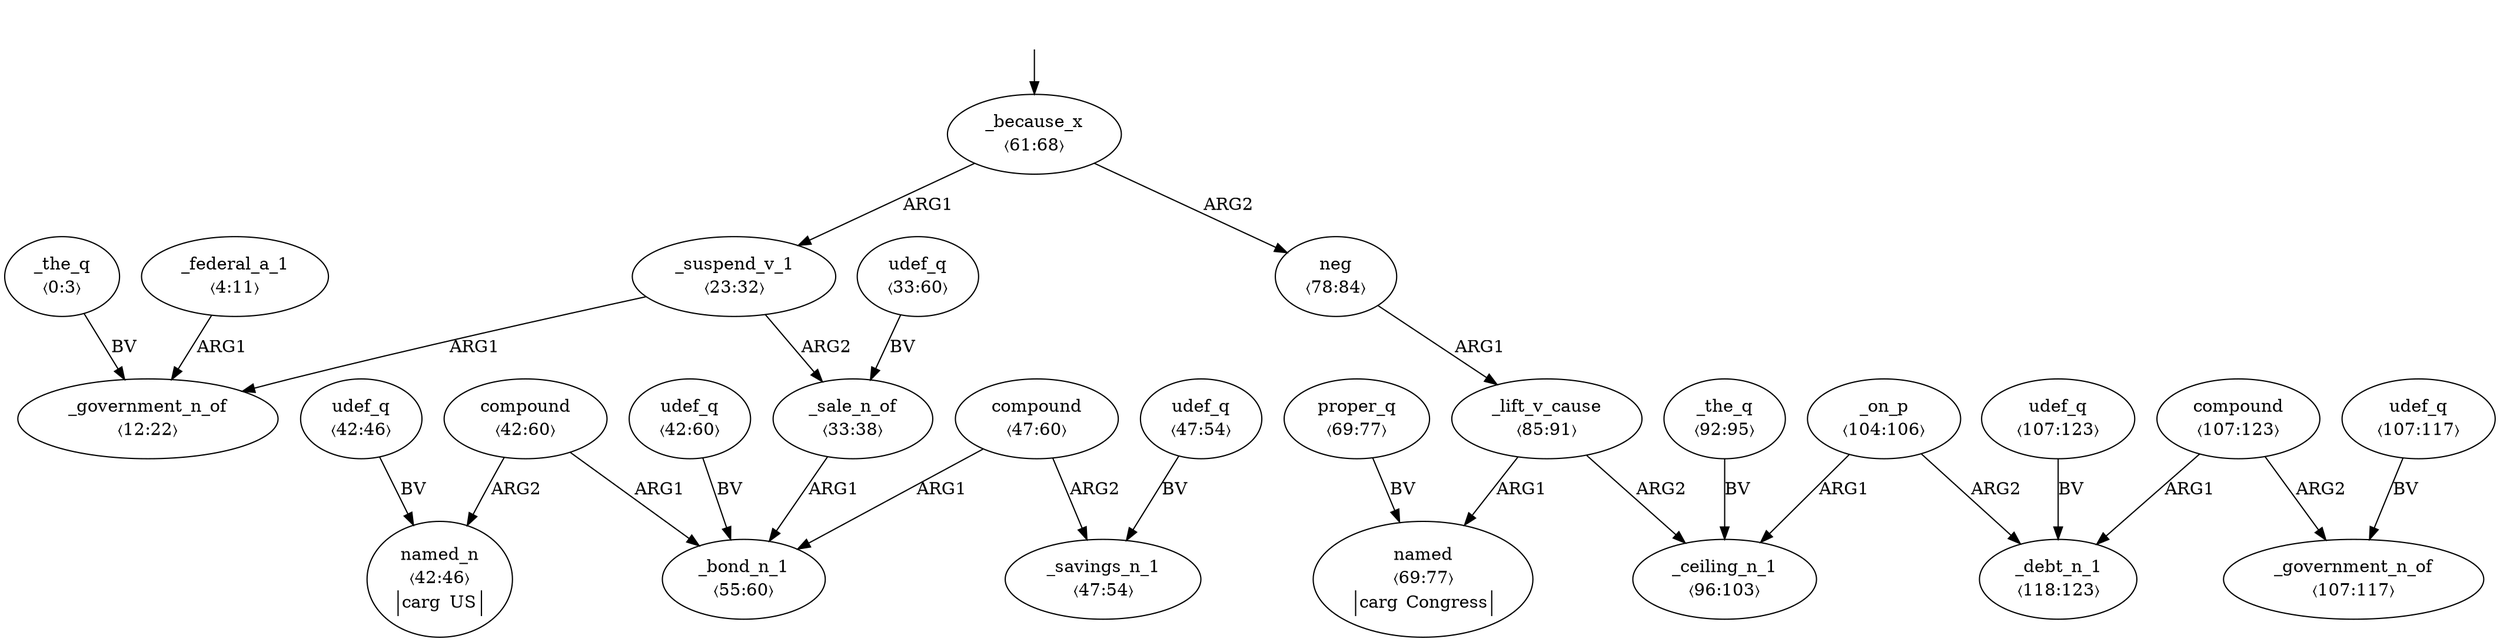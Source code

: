 digraph "20008001" {
  top [ style=invis ];
  top -> 14;
  0 [ label=<<table align="center" border="0" cellspacing="0"><tr><td colspan="2">_the_q</td></tr><tr><td colspan="2">〈0:3〉</td></tr></table>> ];
  1 [ label=<<table align="center" border="0" cellspacing="0"><tr><td colspan="2">_federal_a_1</td></tr><tr><td colspan="2">〈4:11〉</td></tr></table>> ];
  2 [ label=<<table align="center" border="0" cellspacing="0"><tr><td colspan="2">_government_n_of</td></tr><tr><td colspan="2">〈12:22〉</td></tr></table>> ];
  3 [ label=<<table align="center" border="0" cellspacing="0"><tr><td colspan="2">_suspend_v_1</td></tr><tr><td colspan="2">〈23:32〉</td></tr></table>> ];
  4 [ label=<<table align="center" border="0" cellspacing="0"><tr><td colspan="2">udef_q</td></tr><tr><td colspan="2">〈33:60〉</td></tr></table>> ];
  5 [ label=<<table align="center" border="0" cellspacing="0"><tr><td colspan="2">_sale_n_of</td></tr><tr><td colspan="2">〈33:38〉</td></tr></table>> ];
  6 [ label=<<table align="center" border="0" cellspacing="0"><tr><td colspan="2">udef_q</td></tr><tr><td colspan="2">〈42:60〉</td></tr></table>> ];
  7 [ label=<<table align="center" border="0" cellspacing="0"><tr><td colspan="2">compound</td></tr><tr><td colspan="2">〈42:60〉</td></tr></table>> ];
  8 [ label=<<table align="center" border="0" cellspacing="0"><tr><td colspan="2">udef_q</td></tr><tr><td colspan="2">〈42:46〉</td></tr></table>> ];
  9 [ label=<<table align="center" border="0" cellspacing="0"><tr><td colspan="2">named_n</td></tr><tr><td colspan="2">〈42:46〉</td></tr><tr><td sides="l" border="1" align="left">carg</td><td sides="r" border="1" align="left">US</td></tr></table>> ];
  10 [ label=<<table align="center" border="0" cellspacing="0"><tr><td colspan="2">compound</td></tr><tr><td colspan="2">〈47:60〉</td></tr></table>> ];
  11 [ label=<<table align="center" border="0" cellspacing="0"><tr><td colspan="2">udef_q</td></tr><tr><td colspan="2">〈47:54〉</td></tr></table>> ];
  12 [ label=<<table align="center" border="0" cellspacing="0"><tr><td colspan="2">_savings_n_1</td></tr><tr><td colspan="2">〈47:54〉</td></tr></table>> ];
  13 [ label=<<table align="center" border="0" cellspacing="0"><tr><td colspan="2">_bond_n_1</td></tr><tr><td colspan="2">〈55:60〉</td></tr></table>> ];
  14 [ label=<<table align="center" border="0" cellspacing="0"><tr><td colspan="2">_because_x</td></tr><tr><td colspan="2">〈61:68〉</td></tr></table>> ];
  15 [ label=<<table align="center" border="0" cellspacing="0"><tr><td colspan="2">proper_q</td></tr><tr><td colspan="2">〈69:77〉</td></tr></table>> ];
  16 [ label=<<table align="center" border="0" cellspacing="0"><tr><td colspan="2">named</td></tr><tr><td colspan="2">〈69:77〉</td></tr><tr><td sides="l" border="1" align="left">carg</td><td sides="r" border="1" align="left">Congress</td></tr></table>> ];
  17 [ label=<<table align="center" border="0" cellspacing="0"><tr><td colspan="2">neg</td></tr><tr><td colspan="2">〈78:84〉</td></tr></table>> ];
  18 [ label=<<table align="center" border="0" cellspacing="0"><tr><td colspan="2">_lift_v_cause</td></tr><tr><td colspan="2">〈85:91〉</td></tr></table>> ];
  19 [ label=<<table align="center" border="0" cellspacing="0"><tr><td colspan="2">_the_q</td></tr><tr><td colspan="2">〈92:95〉</td></tr></table>> ];
  20 [ label=<<table align="center" border="0" cellspacing="0"><tr><td colspan="2">_ceiling_n_1</td></tr><tr><td colspan="2">〈96:103〉</td></tr></table>> ];
  21 [ label=<<table align="center" border="0" cellspacing="0"><tr><td colspan="2">_on_p</td></tr><tr><td colspan="2">〈104:106〉</td></tr></table>> ];
  22 [ label=<<table align="center" border="0" cellspacing="0"><tr><td colspan="2">udef_q</td></tr><tr><td colspan="2">〈107:123〉</td></tr></table>> ];
  23 [ label=<<table align="center" border="0" cellspacing="0"><tr><td colspan="2">compound</td></tr><tr><td colspan="2">〈107:123〉</td></tr></table>> ];
  24 [ label=<<table align="center" border="0" cellspacing="0"><tr><td colspan="2">udef_q</td></tr><tr><td colspan="2">〈107:117〉</td></tr></table>> ];
  25 [ label=<<table align="center" border="0" cellspacing="0"><tr><td colspan="2">_government_n_of</td></tr><tr><td colspan="2">〈107:117〉</td></tr></table>> ];
  26 [ label=<<table align="center" border="0" cellspacing="0"><tr><td colspan="2">_debt_n_1</td></tr><tr><td colspan="2">〈118:123〉</td></tr></table>> ];
  17 -> 18 [ label="ARG1" ];
  21 -> 20 [ label="ARG1" ];
  4 -> 5 [ label="BV" ];
  18 -> 16 [ label="ARG1" ];
  22 -> 26 [ label="BV" ];
  11 -> 12 [ label="BV" ];
  19 -> 20 [ label="BV" ];
  24 -> 25 [ label="BV" ];
  3 -> 2 [ label="ARG1" ];
  5 -> 13 [ label="ARG1" ];
  23 -> 25 [ label="ARG2" ];
  23 -> 26 [ label="ARG1" ];
  10 -> 13 [ label="ARG1" ];
  8 -> 9 [ label="BV" ];
  10 -> 12 [ label="ARG2" ];
  18 -> 20 [ label="ARG2" ];
  7 -> 9 [ label="ARG2" ];
  1 -> 2 [ label="ARG1" ];
  3 -> 5 [ label="ARG2" ];
  6 -> 13 [ label="BV" ];
  14 -> 17 [ label="ARG2" ];
  15 -> 16 [ label="BV" ];
  14 -> 3 [ label="ARG1" ];
  7 -> 13 [ label="ARG1" ];
  21 -> 26 [ label="ARG2" ];
  0 -> 2 [ label="BV" ];
}

